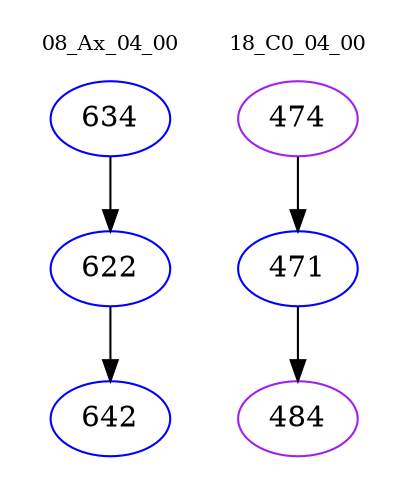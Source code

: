 digraph{
subgraph cluster_0 {
color = white
label = "08_Ax_04_00";
fontsize=10;
T0_634 [label="634", color="blue"]
T0_634 -> T0_622 [color="black"]
T0_622 [label="622", color="blue"]
T0_622 -> T0_642 [color="black"]
T0_642 [label="642", color="blue"]
}
subgraph cluster_1 {
color = white
label = "18_C0_04_00";
fontsize=10;
T1_474 [label="474", color="purple"]
T1_474 -> T1_471 [color="black"]
T1_471 [label="471", color="blue"]
T1_471 -> T1_484 [color="black"]
T1_484 [label="484", color="purple"]
}
}
